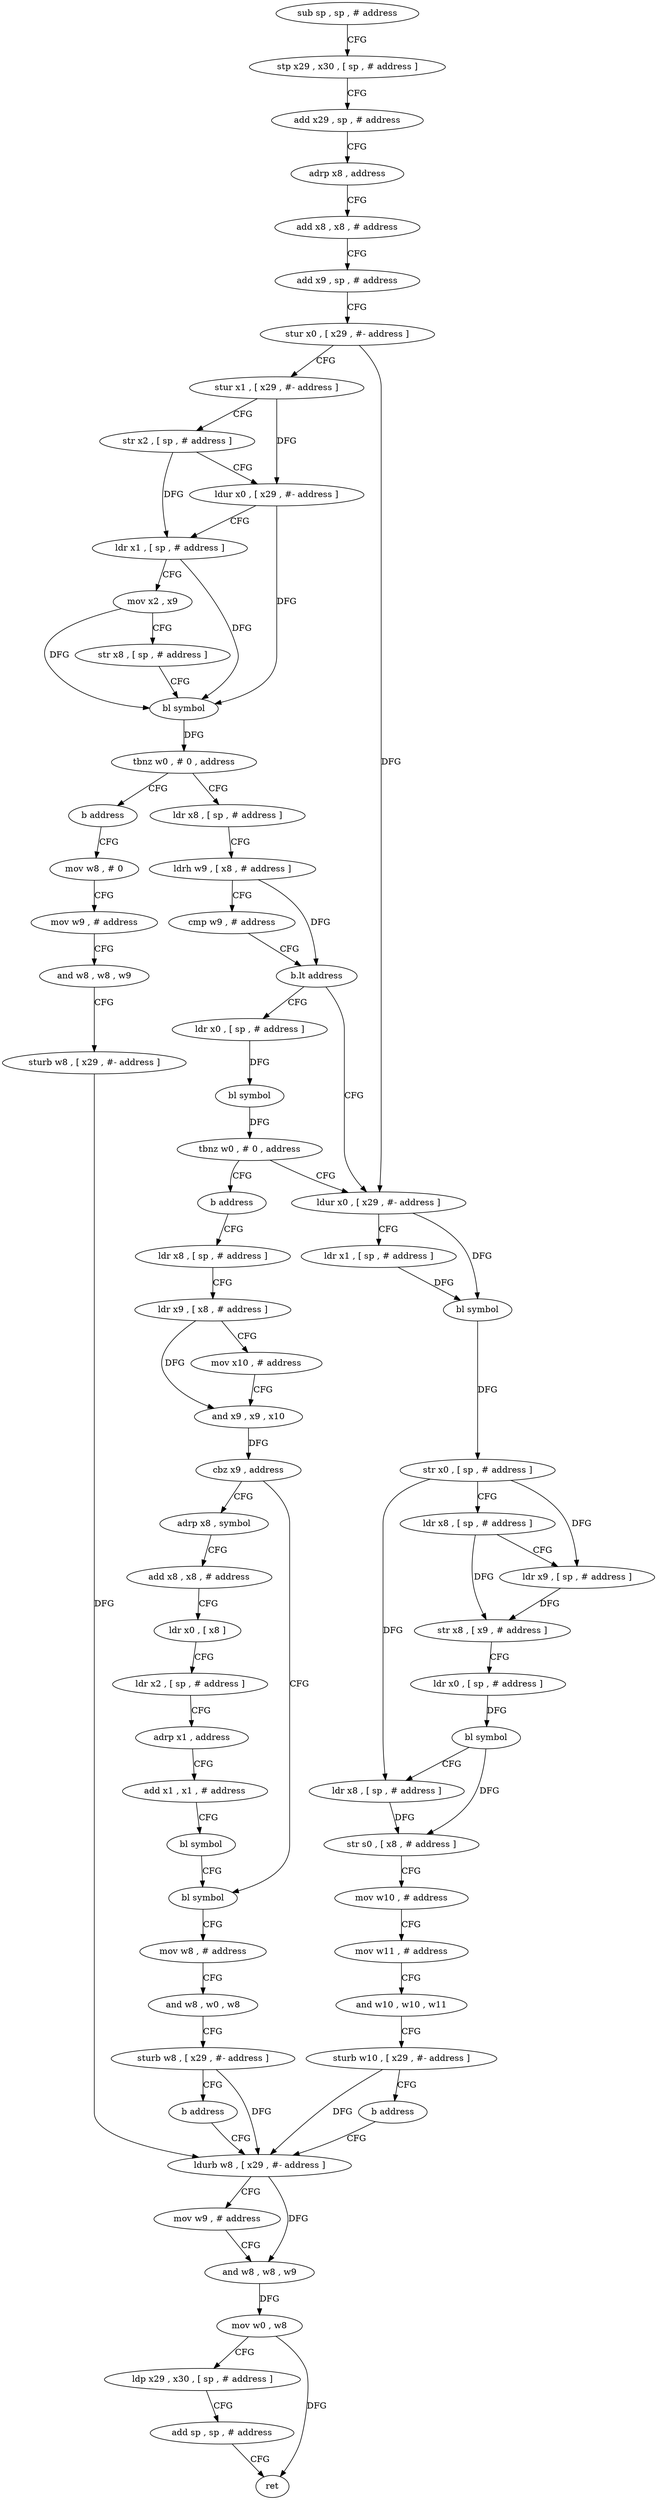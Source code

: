 digraph "func" {
"4274736" [label = "sub sp , sp , # address" ]
"4274740" [label = "stp x29 , x30 , [ sp , # address ]" ]
"4274744" [label = "add x29 , sp , # address" ]
"4274748" [label = "adrp x8 , address" ]
"4274752" [label = "add x8 , x8 , # address" ]
"4274756" [label = "add x9 , sp , # address" ]
"4274760" [label = "stur x0 , [ x29 , #- address ]" ]
"4274764" [label = "stur x1 , [ x29 , #- address ]" ]
"4274768" [label = "str x2 , [ sp , # address ]" ]
"4274772" [label = "ldur x0 , [ x29 , #- address ]" ]
"4274776" [label = "ldr x1 , [ sp , # address ]" ]
"4274780" [label = "mov x2 , x9" ]
"4274784" [label = "str x8 , [ sp , # address ]" ]
"4274788" [label = "bl symbol" ]
"4274792" [label = "tbnz w0 , # 0 , address" ]
"4274800" [label = "ldr x8 , [ sp , # address ]" ]
"4274796" [label = "b address" ]
"4274804" [label = "ldrh w9 , [ x8 , # address ]" ]
"4274808" [label = "cmp w9 , # address" ]
"4274812" [label = "b.lt address" ]
"4274832" [label = "ldur x0 , [ x29 , #- address ]" ]
"4274816" [label = "ldr x0 , [ sp , # address ]" ]
"4274964" [label = "mov w8 , # 0" ]
"4274836" [label = "ldr x1 , [ sp , # address ]" ]
"4274840" [label = "bl symbol" ]
"4274844" [label = "str x0 , [ sp , # address ]" ]
"4274848" [label = "ldr x8 , [ sp , # address ]" ]
"4274852" [label = "ldr x9 , [ sp , # address ]" ]
"4274856" [label = "str x8 , [ x9 , # address ]" ]
"4274860" [label = "ldr x0 , [ sp , # address ]" ]
"4274864" [label = "bl symbol" ]
"4274868" [label = "ldr x8 , [ sp , # address ]" ]
"4274872" [label = "str s0 , [ x8 , # address ]" ]
"4274876" [label = "mov w10 , # address" ]
"4274880" [label = "mov w11 , # address" ]
"4274884" [label = "and w10 , w10 , w11" ]
"4274888" [label = "sturb w10 , [ x29 , #- address ]" ]
"4274892" [label = "b address" ]
"4274980" [label = "ldurb w8 , [ x29 , #- address ]" ]
"4274820" [label = "bl symbol" ]
"4274824" [label = "tbnz w0 , # 0 , address" ]
"4274828" [label = "b address" ]
"4274968" [label = "mov w9 , # address" ]
"4274972" [label = "and w8 , w8 , w9" ]
"4274976" [label = "sturb w8 , [ x29 , #- address ]" ]
"4274984" [label = "mov w9 , # address" ]
"4274988" [label = "and w8 , w8 , w9" ]
"4274992" [label = "mov w0 , w8" ]
"4274996" [label = "ldp x29 , x30 , [ sp , # address ]" ]
"4275000" [label = "add sp , sp , # address" ]
"4275004" [label = "ret" ]
"4274896" [label = "ldr x8 , [ sp , # address ]" ]
"4274900" [label = "ldr x9 , [ x8 , # address ]" ]
"4274904" [label = "mov x10 , # address" ]
"4274908" [label = "and x9 , x9 , x10" ]
"4274912" [label = "cbz x9 , address" ]
"4274944" [label = "bl symbol" ]
"4274916" [label = "adrp x8 , symbol" ]
"4274948" [label = "mov w8 , # address" ]
"4274952" [label = "and w8 , w0 , w8" ]
"4274956" [label = "sturb w8 , [ x29 , #- address ]" ]
"4274960" [label = "b address" ]
"4274920" [label = "add x8 , x8 , # address" ]
"4274924" [label = "ldr x0 , [ x8 ]" ]
"4274928" [label = "ldr x2 , [ sp , # address ]" ]
"4274932" [label = "adrp x1 , address" ]
"4274936" [label = "add x1 , x1 , # address" ]
"4274940" [label = "bl symbol" ]
"4274736" -> "4274740" [ label = "CFG" ]
"4274740" -> "4274744" [ label = "CFG" ]
"4274744" -> "4274748" [ label = "CFG" ]
"4274748" -> "4274752" [ label = "CFG" ]
"4274752" -> "4274756" [ label = "CFG" ]
"4274756" -> "4274760" [ label = "CFG" ]
"4274760" -> "4274764" [ label = "CFG" ]
"4274760" -> "4274832" [ label = "DFG" ]
"4274764" -> "4274768" [ label = "CFG" ]
"4274764" -> "4274772" [ label = "DFG" ]
"4274768" -> "4274772" [ label = "CFG" ]
"4274768" -> "4274776" [ label = "DFG" ]
"4274772" -> "4274776" [ label = "CFG" ]
"4274772" -> "4274788" [ label = "DFG" ]
"4274776" -> "4274780" [ label = "CFG" ]
"4274776" -> "4274788" [ label = "DFG" ]
"4274780" -> "4274784" [ label = "CFG" ]
"4274780" -> "4274788" [ label = "DFG" ]
"4274784" -> "4274788" [ label = "CFG" ]
"4274788" -> "4274792" [ label = "DFG" ]
"4274792" -> "4274800" [ label = "CFG" ]
"4274792" -> "4274796" [ label = "CFG" ]
"4274800" -> "4274804" [ label = "CFG" ]
"4274796" -> "4274964" [ label = "CFG" ]
"4274804" -> "4274808" [ label = "CFG" ]
"4274804" -> "4274812" [ label = "DFG" ]
"4274808" -> "4274812" [ label = "CFG" ]
"4274812" -> "4274832" [ label = "CFG" ]
"4274812" -> "4274816" [ label = "CFG" ]
"4274832" -> "4274836" [ label = "CFG" ]
"4274832" -> "4274840" [ label = "DFG" ]
"4274816" -> "4274820" [ label = "DFG" ]
"4274964" -> "4274968" [ label = "CFG" ]
"4274836" -> "4274840" [ label = "DFG" ]
"4274840" -> "4274844" [ label = "DFG" ]
"4274844" -> "4274848" [ label = "CFG" ]
"4274844" -> "4274852" [ label = "DFG" ]
"4274844" -> "4274868" [ label = "DFG" ]
"4274848" -> "4274852" [ label = "CFG" ]
"4274848" -> "4274856" [ label = "DFG" ]
"4274852" -> "4274856" [ label = "DFG" ]
"4274856" -> "4274860" [ label = "CFG" ]
"4274860" -> "4274864" [ label = "DFG" ]
"4274864" -> "4274868" [ label = "CFG" ]
"4274864" -> "4274872" [ label = "DFG" ]
"4274868" -> "4274872" [ label = "DFG" ]
"4274872" -> "4274876" [ label = "CFG" ]
"4274876" -> "4274880" [ label = "CFG" ]
"4274880" -> "4274884" [ label = "CFG" ]
"4274884" -> "4274888" [ label = "CFG" ]
"4274888" -> "4274892" [ label = "CFG" ]
"4274888" -> "4274980" [ label = "DFG" ]
"4274892" -> "4274980" [ label = "CFG" ]
"4274980" -> "4274984" [ label = "CFG" ]
"4274980" -> "4274988" [ label = "DFG" ]
"4274820" -> "4274824" [ label = "DFG" ]
"4274824" -> "4274832" [ label = "CFG" ]
"4274824" -> "4274828" [ label = "CFG" ]
"4274828" -> "4274896" [ label = "CFG" ]
"4274968" -> "4274972" [ label = "CFG" ]
"4274972" -> "4274976" [ label = "CFG" ]
"4274976" -> "4274980" [ label = "DFG" ]
"4274984" -> "4274988" [ label = "CFG" ]
"4274988" -> "4274992" [ label = "DFG" ]
"4274992" -> "4274996" [ label = "CFG" ]
"4274992" -> "4275004" [ label = "DFG" ]
"4274996" -> "4275000" [ label = "CFG" ]
"4275000" -> "4275004" [ label = "CFG" ]
"4274896" -> "4274900" [ label = "CFG" ]
"4274900" -> "4274904" [ label = "CFG" ]
"4274900" -> "4274908" [ label = "DFG" ]
"4274904" -> "4274908" [ label = "CFG" ]
"4274908" -> "4274912" [ label = "DFG" ]
"4274912" -> "4274944" [ label = "CFG" ]
"4274912" -> "4274916" [ label = "CFG" ]
"4274944" -> "4274948" [ label = "CFG" ]
"4274916" -> "4274920" [ label = "CFG" ]
"4274948" -> "4274952" [ label = "CFG" ]
"4274952" -> "4274956" [ label = "CFG" ]
"4274956" -> "4274960" [ label = "CFG" ]
"4274956" -> "4274980" [ label = "DFG" ]
"4274960" -> "4274980" [ label = "CFG" ]
"4274920" -> "4274924" [ label = "CFG" ]
"4274924" -> "4274928" [ label = "CFG" ]
"4274928" -> "4274932" [ label = "CFG" ]
"4274932" -> "4274936" [ label = "CFG" ]
"4274936" -> "4274940" [ label = "CFG" ]
"4274940" -> "4274944" [ label = "CFG" ]
}
